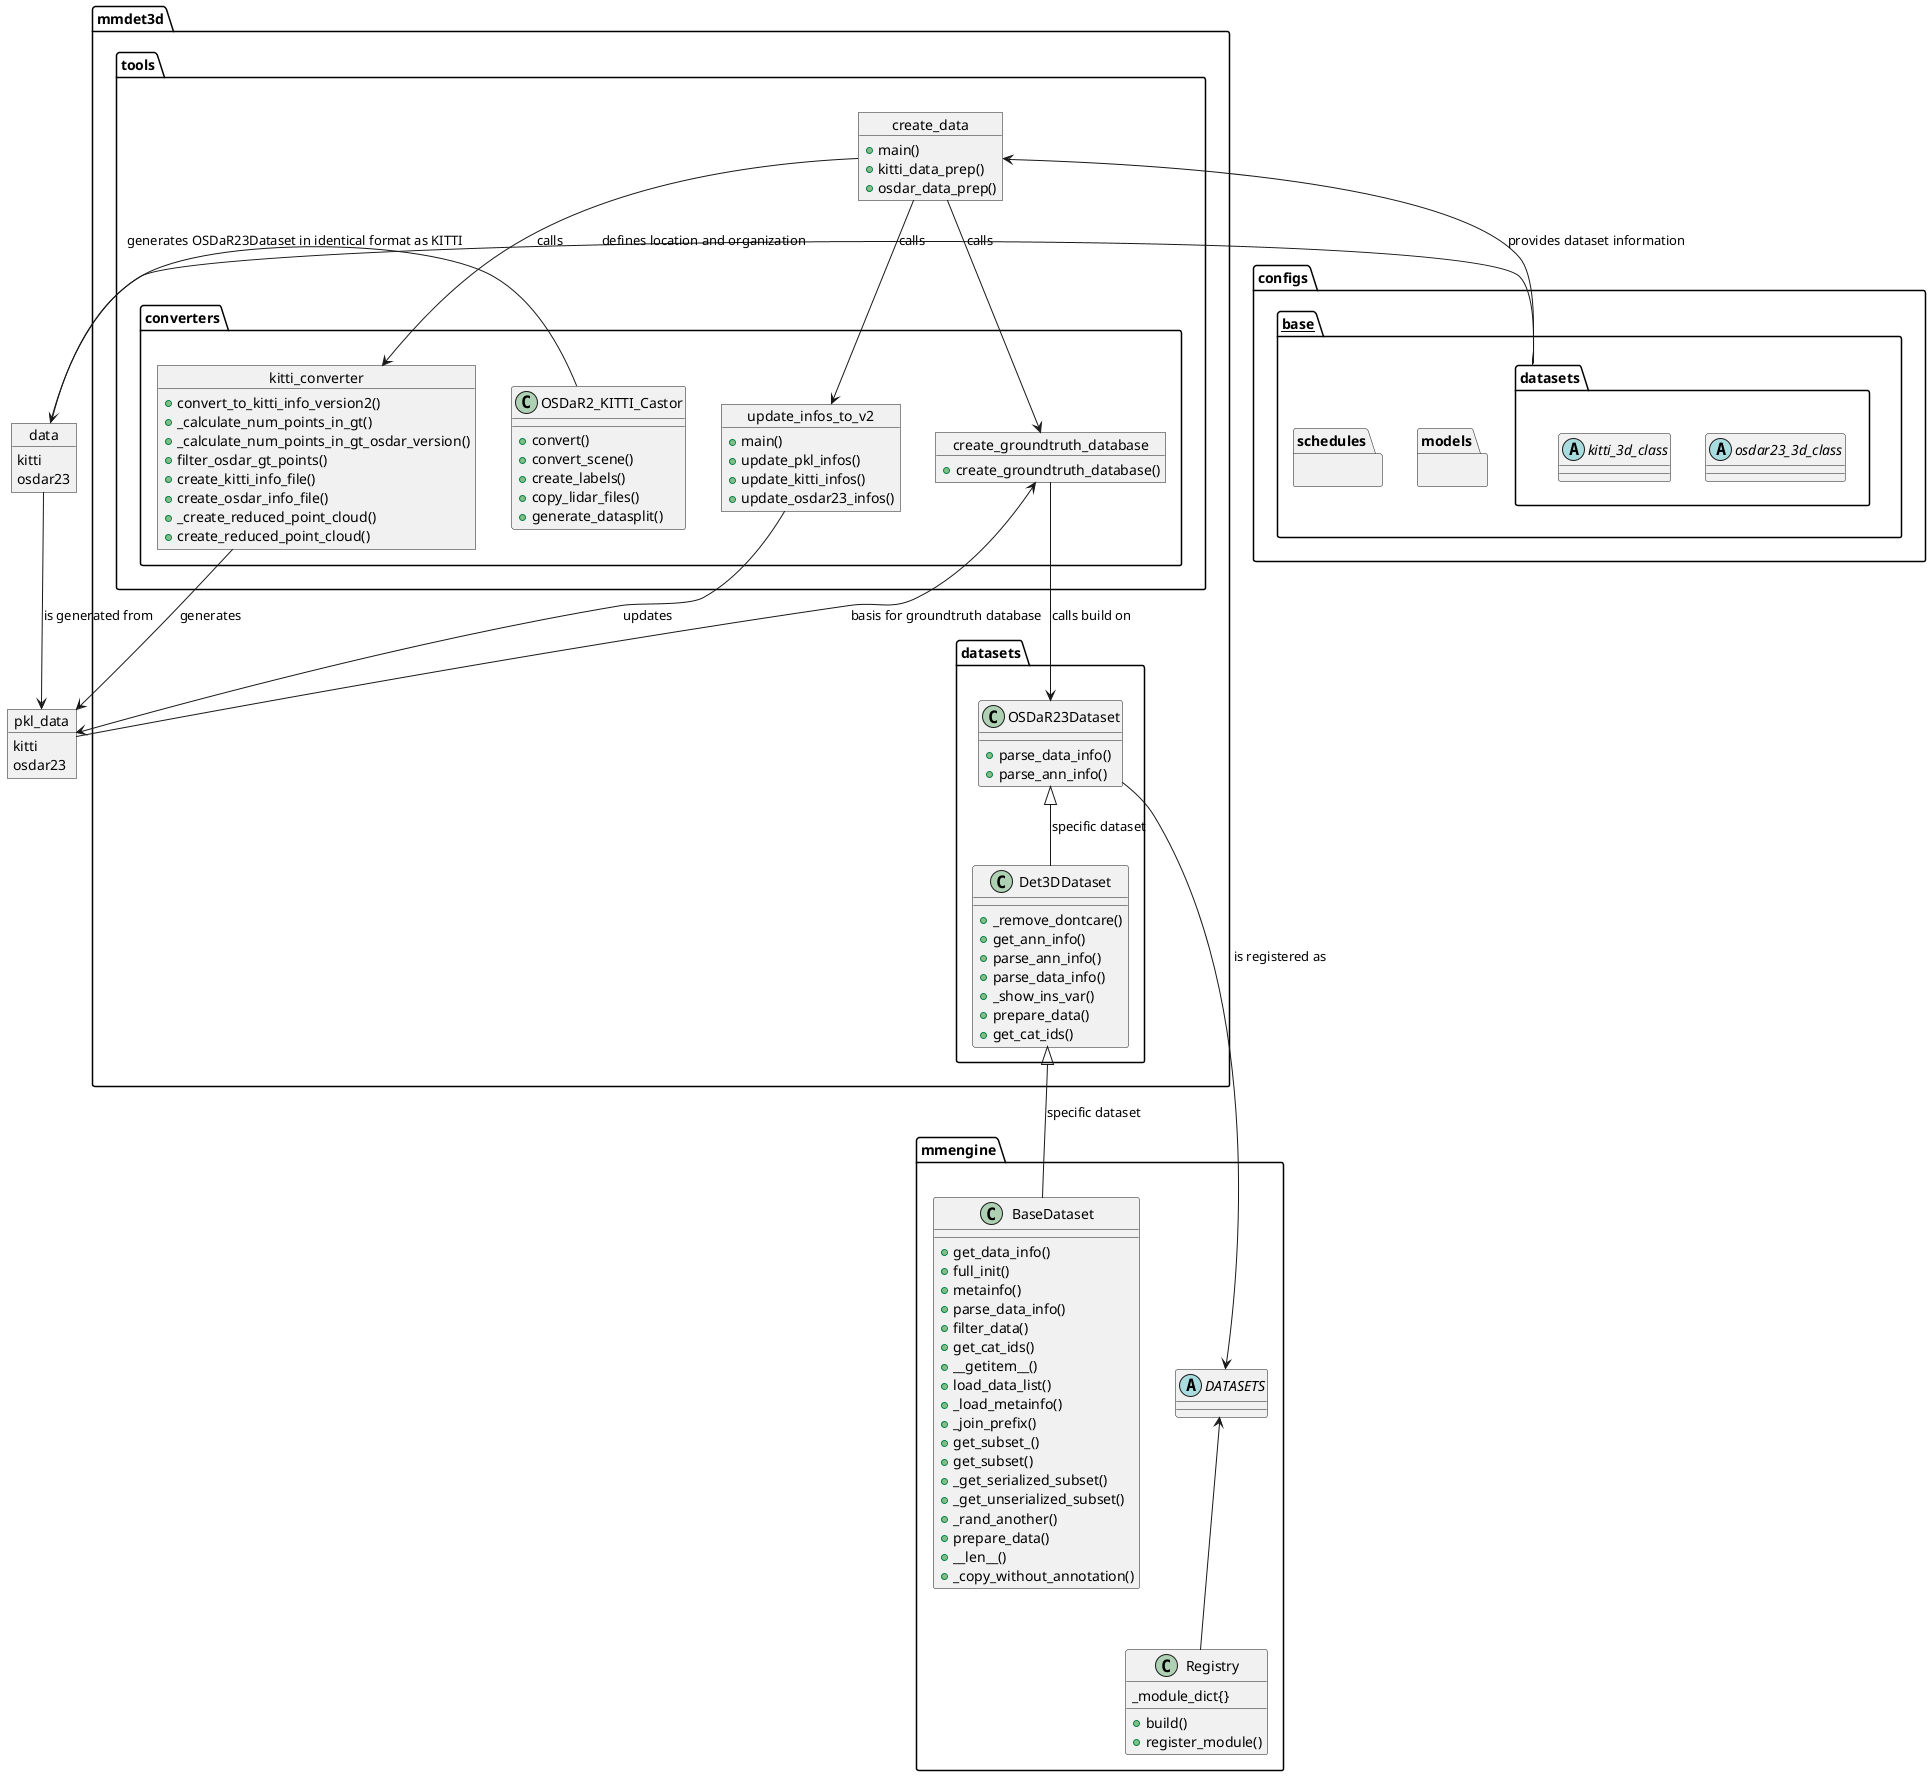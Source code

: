 @startuml mmdet_osdar_overview

object data {
    kitti
    osdar23
}

object pkl_data {
    kitti
    osdar23
}

package "mmengine" {

    class "BaseDataset" {
        + get_data_info()
        + full_init()
        + metainfo()
        + parse_data_info()
        + filter_data()
        + get_cat_ids()
        + __getitem__()
        + load_data_list()
        + _load_metainfo()
        + _join_prefix()
        + get_subset_()
        + get_subset()
        + _get_serialized_subset()
        + _get_unserialized_subset()
        + _rand_another()
        + prepare_data()
        + __len__()
        + _copy_without_annotation()
    }

    abstract DATASETS {

    }

    class Registry {
        _module_dict{}
        + build()
        + register_module()
    }


}

package "mmdet3d" {
    
    package "datasets" {

        class OSDaR23Dataset {
            + parse_data_info()
            + parse_ann_info()
        }

        class Det3DDataset {
            + _remove_dontcare()
            + get_ann_info()
            + parse_ann_info()
            + parse_data_info()
            + _show_ins_var()
            + prepare_data()
            + get_cat_ids()
        }

    }

    package "tools" {
        package "converters" {
            class OSDaR2_KITTI_Castor {
                + convert()
                + convert_scene()
                + create_labels()
                + copy_lidar_files()
                + generate_datasplit()
            }

            object kitti_converter {
                + convert_to_kitti_info_version2()
                + _calculate_num_points_in_gt()
                + _calculate_num_points_in_gt_osdar_version()
                + filter_osdar_gt_points()
                + create_kitti_info_file()
                + create_osdar_info_file()
                + _create_reduced_point_cloud()
                + create_reduced_point_cloud()
            }

            object update_infos_to_v2 {
                + main()
                + update_pkl_infos()
                + update_kitti_infos()
                + update_osdar23_infos()
            }

            object create_groundtruth_database {
                + create_groundtruth_database()
            }
        }

        object create_data {
            + main()
            + kitti_data_prep()
            + osdar_data_prep()
        }
    }

}

package "configs" {
    package "__base__" {
        package "models" {}
        package "datasets" {
            abstract osdar23_3d_class {

            }
            abstract kitti_3d_class{

            }
        }
        package "schedules" {}
    }
}

OSDaR23Dataset <|-- Det3DDataset : specific dataset
DATASETS <-- OSDaR23Dataset : is registered as

Det3DDataset <|-- BaseDataset : specific dataset

create_data --> kitti_converter : calls
create_data --> update_infos_to_v2  : calls
create_data --> create_groundtruth_database : calls
create_data <-- configs.__base__.datasets : provides dataset information

DATASETS <-- Registry

create_groundtruth_database --> OSDaR23Dataset : calls build on

configs.__base__.datasets -- data : defines location and organization
data <-- mmdet3d.tools.converters.OSDaR2_KITTI_Castor : generates OSDaR23Dataset in identical format as KITTI
data --> pkl_data : is generated from

kitti_converter --> pkl_data : generates
update_infos_to_v2 --> pkl_data : updates

mmdet3d.tools.converters.create_groundtruth_database <-- pkl_data : basis for groundtruth database

@enduml